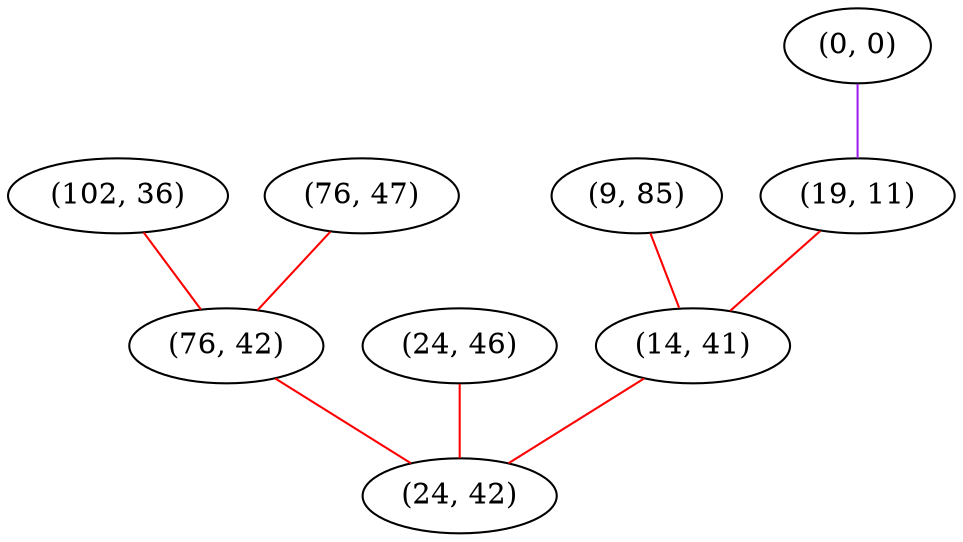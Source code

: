 graph "" {
"(102, 36)";
"(76, 47)";
"(0, 0)";
"(9, 85)";
"(19, 11)";
"(24, 46)";
"(76, 42)";
"(14, 41)";
"(24, 42)";
"(102, 36)" -- "(76, 42)"  [color=red, key=0, weight=1];
"(76, 47)" -- "(76, 42)"  [color=red, key=0, weight=1];
"(0, 0)" -- "(19, 11)"  [color=purple, key=0, weight=4];
"(9, 85)" -- "(14, 41)"  [color=red, key=0, weight=1];
"(19, 11)" -- "(14, 41)"  [color=red, key=0, weight=1];
"(24, 46)" -- "(24, 42)"  [color=red, key=0, weight=1];
"(76, 42)" -- "(24, 42)"  [color=red, key=0, weight=1];
"(14, 41)" -- "(24, 42)"  [color=red, key=0, weight=1];
}
